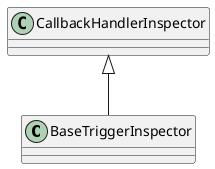 @startuml
class BaseTriggerInspector {
}
CallbackHandlerInspector <|-- BaseTriggerInspector
@enduml
